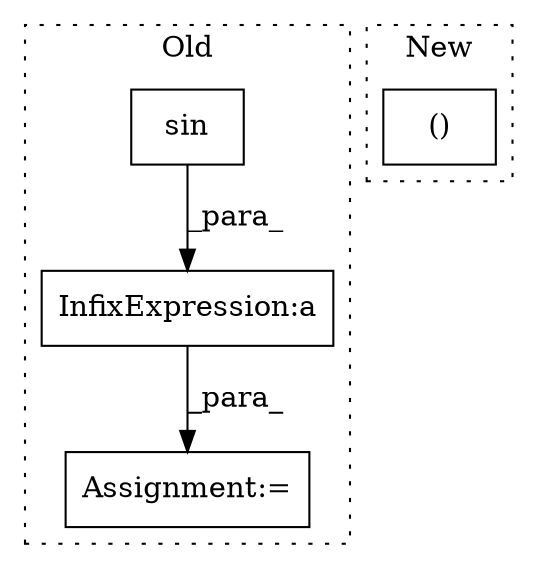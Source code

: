 digraph G {
subgraph cluster0 {
1 [label="sin" a="32" s="632,642" l="4,1" shape="box"];
3 [label="InfixExpression:a" a="27" s="623" l="3" shape="box"];
4 [label="Assignment:=" a="7" s="605" l="1" shape="box"];
label = "Old";
style="dotted";
}
subgraph cluster1 {
2 [label="()" a="106" s="596" l="29" shape="box"];
label = "New";
style="dotted";
}
1 -> 3 [label="_para_"];
3 -> 4 [label="_para_"];
}